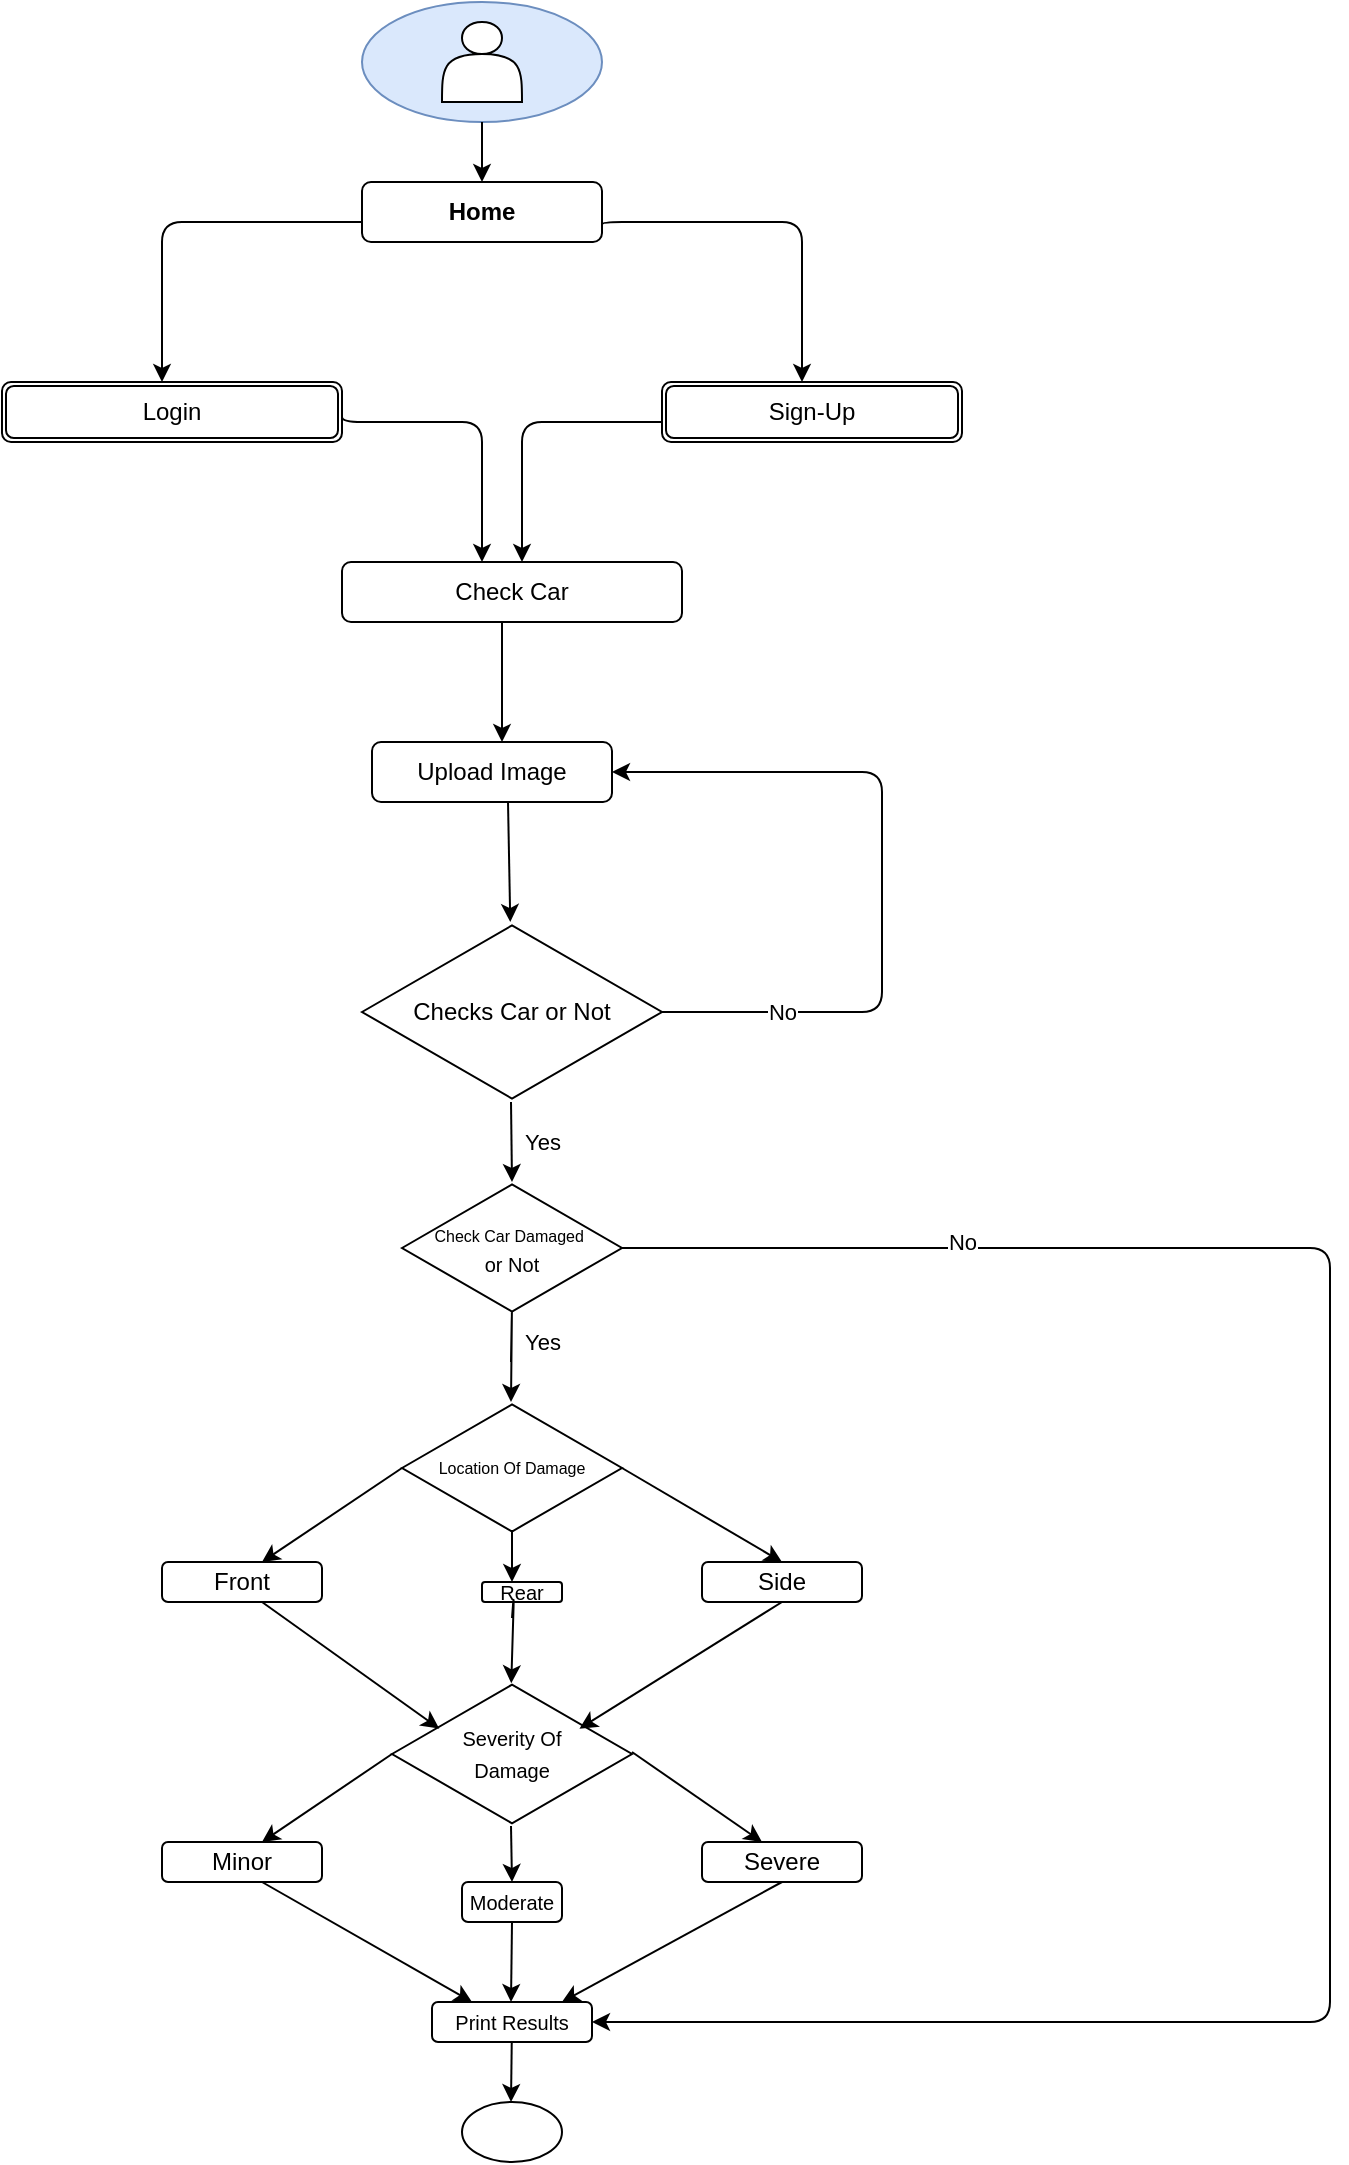 <mxfile version="13.1.3" type="device"><diagram id="aYf-8UAzhTtaqCWBemLy" name="Page-1"><mxGraphModel dx="782" dy="437" grid="1" gridSize="10" guides="1" tooltips="1" connect="1" arrows="1" fold="1" page="1" pageScale="1" pageWidth="850" pageHeight="1100" math="0" shadow="0"><root><mxCell id="0"/><mxCell id="1" parent="0"/><mxCell id="4wYanqnJJj18nlYuuwtP-1" value="" style="ellipse;whiteSpace=wrap;html=1;fillColor=#dae8fc;strokeColor=#6c8ebf;" vertex="1" parent="1"><mxGeometry x="300" y="10" width="120" height="60" as="geometry"/></mxCell><mxCell id="4wYanqnJJj18nlYuuwtP-2" value="" style="shape=actor;whiteSpace=wrap;html=1;" vertex="1" parent="1"><mxGeometry x="340" y="20" width="40" height="40" as="geometry"/></mxCell><mxCell id="4wYanqnJJj18nlYuuwtP-3" value="" style="endArrow=classic;html=1;exitX=0.5;exitY=1;exitDx=0;exitDy=0;" edge="1" parent="1" source="4wYanqnJJj18nlYuuwtP-1"><mxGeometry width="50" height="50" relative="1" as="geometry"><mxPoint x="370" y="250" as="sourcePoint"/><mxPoint x="360" y="100" as="targetPoint"/></mxGeometry></mxCell><mxCell id="4wYanqnJJj18nlYuuwtP-6" value="&lt;b&gt;Home&lt;/b&gt;" style="rounded=1;whiteSpace=wrap;html=1;" vertex="1" parent="1"><mxGeometry x="300" y="100" width="120" height="30" as="geometry"/></mxCell><mxCell id="4wYanqnJJj18nlYuuwtP-7" value="" style="edgeStyle=segmentEdgeStyle;endArrow=classic;html=1;" edge="1" parent="1"><mxGeometry width="50" height="50" relative="1" as="geometry"><mxPoint x="300" y="120" as="sourcePoint"/><mxPoint x="200" y="200" as="targetPoint"/><Array as="points"><mxPoint x="200" y="120"/><mxPoint x="200" y="190"/></Array></mxGeometry></mxCell><mxCell id="4wYanqnJJj18nlYuuwtP-8" value="Login" style="shape=ext;double=1;rounded=1;whiteSpace=wrap;html=1;" vertex="1" parent="1"><mxGeometry x="120" y="200" width="170" height="30" as="geometry"/></mxCell><mxCell id="4wYanqnJJj18nlYuuwtP-10" value="" style="edgeStyle=segmentEdgeStyle;endArrow=classic;html=1;exitX=1;exitY=0.75;exitDx=0;exitDy=0;" edge="1" parent="1" source="4wYanqnJJj18nlYuuwtP-6"><mxGeometry width="50" height="50" relative="1" as="geometry"><mxPoint x="470" y="120" as="sourcePoint"/><mxPoint x="520" y="200" as="targetPoint"/><Array as="points"><mxPoint x="420" y="120"/><mxPoint x="520" y="120"/></Array></mxGeometry></mxCell><mxCell id="4wYanqnJJj18nlYuuwtP-11" value="Sign-Up" style="shape=ext;double=1;rounded=1;whiteSpace=wrap;html=1;" vertex="1" parent="1"><mxGeometry x="450" y="200" width="150" height="30" as="geometry"/></mxCell><mxCell id="4wYanqnJJj18nlYuuwtP-14" value="" style="edgeStyle=segmentEdgeStyle;endArrow=classic;html=1;exitX=1;exitY=0.5;exitDx=0;exitDy=0;" edge="1" parent="1" source="4wYanqnJJj18nlYuuwtP-8"><mxGeometry width="50" height="50" relative="1" as="geometry"><mxPoint x="310" y="220" as="sourcePoint"/><mxPoint x="360" y="290" as="targetPoint"/><Array as="points"><mxPoint x="290" y="220"/><mxPoint x="360" y="220"/></Array></mxGeometry></mxCell><mxCell id="4wYanqnJJj18nlYuuwtP-18" value="" style="edgeStyle=segmentEdgeStyle;endArrow=classic;html=1;" edge="1" parent="1"><mxGeometry width="50" height="50" relative="1" as="geometry"><mxPoint x="450" y="220" as="sourcePoint"/><mxPoint x="380" y="290" as="targetPoint"/><Array as="points"><mxPoint x="380" y="220"/><mxPoint x="380" y="290"/></Array></mxGeometry></mxCell><mxCell id="4wYanqnJJj18nlYuuwtP-19" value="Check Car" style="rounded=1;whiteSpace=wrap;html=1;" vertex="1" parent="1"><mxGeometry x="290" y="290" width="170" height="30" as="geometry"/></mxCell><mxCell id="4wYanqnJJj18nlYuuwtP-20" value="" style="endArrow=classic;html=1;" edge="1" parent="1"><mxGeometry width="50" height="50" relative="1" as="geometry"><mxPoint x="370" y="320" as="sourcePoint"/><mxPoint x="370" y="380" as="targetPoint"/></mxGeometry></mxCell><mxCell id="4wYanqnJJj18nlYuuwtP-21" value="Upload Image" style="rounded=1;whiteSpace=wrap;html=1;" vertex="1" parent="1"><mxGeometry x="305" y="380" width="120" height="30" as="geometry"/></mxCell><mxCell id="4wYanqnJJj18nlYuuwtP-22" value="" style="endArrow=classic;html=1;" edge="1" parent="1" target="4wYanqnJJj18nlYuuwtP-23"><mxGeometry width="50" height="50" relative="1" as="geometry"><mxPoint x="373" y="410" as="sourcePoint"/><mxPoint x="370" y="470" as="targetPoint"/><Array as="points"/></mxGeometry></mxCell><mxCell id="4wYanqnJJj18nlYuuwtP-23" value="Checks Car or Not" style="html=1;whiteSpace=wrap;aspect=fixed;shape=isoRectangle;" vertex="1" parent="1"><mxGeometry x="300" y="470" width="150" height="90" as="geometry"/></mxCell><mxCell id="4wYanqnJJj18nlYuuwtP-26" value="No" style="edgeStyle=elbowEdgeStyle;elbow=horizontal;endArrow=classic;html=1;" edge="1" parent="1"><mxGeometry x="-0.671" width="50" height="50" relative="1" as="geometry"><mxPoint x="450" y="515" as="sourcePoint"/><mxPoint x="425" y="395" as="targetPoint"/><Array as="points"><mxPoint x="560" y="450"/></Array><mxPoint as="offset"/></mxGeometry></mxCell><mxCell id="4wYanqnJJj18nlYuuwtP-30" value="Yes" style="endArrow=classic;html=1;" edge="1" parent="1"><mxGeometry x="0.009" y="15" width="50" height="50" relative="1" as="geometry"><mxPoint x="374.5" y="560" as="sourcePoint"/><mxPoint x="375" y="600" as="targetPoint"/><Array as="points"/><mxPoint as="offset"/></mxGeometry></mxCell><mxCell id="4wYanqnJJj18nlYuuwtP-32" value="&lt;font style=&quot;font-size: 8px ; line-height: 120%&quot;&gt;Check Car Damaged&lt;/font&gt;&lt;font style=&quot;line-height: 120%&quot; size=&quot;1&quot;&gt;&amp;nbsp;&lt;br&gt;or Not&lt;br&gt;&lt;/font&gt;" style="html=1;whiteSpace=wrap;aspect=fixed;shape=isoRectangle;" vertex="1" parent="1"><mxGeometry x="320" y="600" width="110" height="66" as="geometry"/></mxCell><mxCell id="4wYanqnJJj18nlYuuwtP-36" value="Yes" style="endArrow=classic;html=1;" edge="1" parent="1"><mxGeometry x="-0.744" y="-15" width="50" height="50" relative="1" as="geometry"><mxPoint x="374.5" y="690" as="sourcePoint"/><mxPoint x="374.5" y="710" as="targetPoint"/><Array as="points"><mxPoint x="375" y="660"/></Array><mxPoint as="offset"/></mxGeometry></mxCell><mxCell id="4wYanqnJJj18nlYuuwtP-37" value="&lt;font style=&quot;line-height: 120%&quot;&gt;&lt;span style=&quot;font-size: 8px&quot;&gt;Location Of Damage&lt;/span&gt;&lt;br&gt;&lt;/font&gt;" style="html=1;whiteSpace=wrap;aspect=fixed;shape=isoRectangle;" vertex="1" parent="1"><mxGeometry x="320" y="710" width="110" height="66" as="geometry"/></mxCell><mxCell id="4wYanqnJJj18nlYuuwtP-38" value="" style="endArrow=classic;html=1;" edge="1" parent="1"><mxGeometry width="50" height="50" relative="1" as="geometry"><mxPoint x="320" y="743" as="sourcePoint"/><mxPoint x="250" y="790" as="targetPoint"/></mxGeometry></mxCell><mxCell id="4wYanqnJJj18nlYuuwtP-39" value="" style="endArrow=classic;html=1;" edge="1" parent="1"><mxGeometry width="50" height="50" relative="1" as="geometry"><mxPoint x="430" y="743" as="sourcePoint"/><mxPoint x="510" y="790" as="targetPoint"/></mxGeometry></mxCell><mxCell id="4wYanqnJJj18nlYuuwtP-41" value="Front" style="rounded=1;whiteSpace=wrap;html=1;" vertex="1" parent="1"><mxGeometry x="200" y="790" width="80" height="20" as="geometry"/></mxCell><mxCell id="4wYanqnJJj18nlYuuwtP-43" value="Side" style="rounded=1;whiteSpace=wrap;html=1;" vertex="1" parent="1"><mxGeometry x="470" y="790" width="80" height="20" as="geometry"/></mxCell><mxCell id="4wYanqnJJj18nlYuuwtP-45" value="" style="endArrow=classic;html=1;" edge="1" parent="1"><mxGeometry width="50" height="50" relative="1" as="geometry"><mxPoint x="375" y="774" as="sourcePoint"/><mxPoint x="375" y="800" as="targetPoint"/></mxGeometry></mxCell><mxCell id="4wYanqnJJj18nlYuuwtP-46" value="&lt;font size=&quot;1&quot;&gt;Rear&lt;/font&gt;" style="rounded=1;whiteSpace=wrap;html=1;" vertex="1" parent="1"><mxGeometry x="360" y="800" width="40" height="10" as="geometry"/></mxCell><mxCell id="4wYanqnJJj18nlYuuwtP-47" value="" style="endArrow=classic;html=1;entryX=0.497;entryY=0.009;entryDx=0;entryDy=0;entryPerimeter=0;" edge="1" parent="1" target="4wYanqnJJj18nlYuuwtP-48"><mxGeometry width="50" height="50" relative="1" as="geometry"><mxPoint x="375" y="818" as="sourcePoint"/><mxPoint x="376" y="880" as="targetPoint"/><Array as="points"><mxPoint x="376" y="805"/></Array></mxGeometry></mxCell><mxCell id="4wYanqnJJj18nlYuuwtP-48" value="&lt;font style=&quot;line-height: 120%&quot;&gt;&lt;span style=&quot;font-size: 10px&quot;&gt;Severity Of&lt;br&gt;&lt;/span&gt;&lt;font style=&quot;font-size: 10px&quot;&gt;Damage&lt;/font&gt;&lt;br&gt;&lt;/font&gt;" style="html=1;whiteSpace=wrap;aspect=fixed;shape=isoRectangle;" vertex="1" parent="1"><mxGeometry x="315" y="850" width="120" height="72" as="geometry"/></mxCell><mxCell id="4wYanqnJJj18nlYuuwtP-51" value="" style="endArrow=classic;html=1;entryX=0.197;entryY=0.324;entryDx=0;entryDy=0;entryPerimeter=0;" edge="1" parent="1" target="4wYanqnJJj18nlYuuwtP-48"><mxGeometry width="50" height="50" relative="1" as="geometry"><mxPoint x="250" y="810" as="sourcePoint"/><mxPoint x="330" y="880" as="targetPoint"/></mxGeometry></mxCell><mxCell id="4wYanqnJJj18nlYuuwtP-52" value="" style="endArrow=classic;html=1;entryX=0.781;entryY=0.324;entryDx=0;entryDy=0;entryPerimeter=0;exitX=0.5;exitY=1;exitDx=0;exitDy=0;" edge="1" parent="1" source="4wYanqnJJj18nlYuuwtP-43" target="4wYanqnJJj18nlYuuwtP-48"><mxGeometry width="50" height="50" relative="1" as="geometry"><mxPoint x="510" y="850" as="sourcePoint"/><mxPoint x="600" y="932" as="targetPoint"/></mxGeometry></mxCell><mxCell id="4wYanqnJJj18nlYuuwtP-57" value="" style="endArrow=classic;html=1;" edge="1" parent="1"><mxGeometry width="50" height="50" relative="1" as="geometry"><mxPoint x="435" y="885" as="sourcePoint"/><mxPoint x="500" y="930" as="targetPoint"/></mxGeometry></mxCell><mxCell id="4wYanqnJJj18nlYuuwtP-58" value="" style="endArrow=classic;html=1;" edge="1" parent="1"><mxGeometry width="50" height="50" relative="1" as="geometry"><mxPoint x="374.5" y="922" as="sourcePoint"/><mxPoint x="375" y="950" as="targetPoint"/><Array as="points"><mxPoint x="374.5" y="922"/></Array></mxGeometry></mxCell><mxCell id="4wYanqnJJj18nlYuuwtP-59" value="" style="endArrow=classic;html=1;" edge="1" parent="1"><mxGeometry width="50" height="50" relative="1" as="geometry"><mxPoint x="315" y="886" as="sourcePoint"/><mxPoint x="250" y="930" as="targetPoint"/></mxGeometry></mxCell><mxCell id="4wYanqnJJj18nlYuuwtP-61" value="&lt;font style=&quot;font-size: 12px&quot;&gt;Minor&lt;/font&gt;" style="rounded=1;whiteSpace=wrap;html=1;" vertex="1" parent="1"><mxGeometry x="200" y="930" width="80" height="20" as="geometry"/></mxCell><mxCell id="4wYanqnJJj18nlYuuwtP-62" value="Severe" style="rounded=1;whiteSpace=wrap;html=1;" vertex="1" parent="1"><mxGeometry x="470" y="930" width="80" height="20" as="geometry"/></mxCell><mxCell id="4wYanqnJJj18nlYuuwtP-71" style="edgeStyle=orthogonalEdgeStyle;rounded=0;orthogonalLoop=1;jettySize=auto;html=1;exitX=0.5;exitY=0;exitDx=0;exitDy=0;" edge="1" parent="1" source="4wYanqnJJj18nlYuuwtP-68"><mxGeometry relative="1" as="geometry"><mxPoint x="375" y="950" as="targetPoint"/></mxGeometry></mxCell><mxCell id="4wYanqnJJj18nlYuuwtP-68" value="&lt;font size=&quot;1&quot;&gt;Moderate&lt;/font&gt;" style="rounded=1;whiteSpace=wrap;html=1;" vertex="1" parent="1"><mxGeometry x="350" y="950" width="50" height="20" as="geometry"/></mxCell><mxCell id="4wYanqnJJj18nlYuuwtP-70" value="" style="endArrow=classic;html=1;" edge="1" parent="1"><mxGeometry width="50" height="50" relative="1" as="geometry"><mxPoint x="375" y="970" as="sourcePoint"/><mxPoint x="374.5" y="1010" as="targetPoint"/></mxGeometry></mxCell><mxCell id="4wYanqnJJj18nlYuuwtP-72" value="" style="endArrow=classic;html=1;entryX=0.25;entryY=0;entryDx=0;entryDy=0;" edge="1" parent="1" target="4wYanqnJJj18nlYuuwtP-69"><mxGeometry width="50" height="50" relative="1" as="geometry"><mxPoint x="250" y="950" as="sourcePoint"/><mxPoint x="320" y="990" as="targetPoint"/></mxGeometry></mxCell><mxCell id="4wYanqnJJj18nlYuuwtP-73" value="" style="endArrow=classic;html=1;entryX=0.781;entryY=0.324;entryDx=0;entryDy=0;entryPerimeter=0;" edge="1" parent="1"><mxGeometry width="50" height="50" relative="1" as="geometry"><mxPoint x="510" y="950" as="sourcePoint"/><mxPoint x="400" y="1009.998" as="targetPoint"/></mxGeometry></mxCell><mxCell id="4wYanqnJJj18nlYuuwtP-74" value="" style="endArrow=classic;html=1;" edge="1" parent="1" source="4wYanqnJJj18nlYuuwtP-69"><mxGeometry width="50" height="50" relative="1" as="geometry"><mxPoint x="375" y="1020" as="sourcePoint"/><mxPoint x="374.5" y="1060" as="targetPoint"/></mxGeometry></mxCell><mxCell id="4wYanqnJJj18nlYuuwtP-69" value="&lt;font style=&quot;font-size: 10px&quot;&gt;P&lt;/font&gt;&lt;font size=&quot;1&quot;&gt;rint Results&lt;/font&gt;" style="rounded=1;whiteSpace=wrap;html=1;" vertex="1" parent="1"><mxGeometry x="335" y="1010" width="80" height="20" as="geometry"/></mxCell><mxCell id="4wYanqnJJj18nlYuuwtP-78" value="" style="ellipse;whiteSpace=wrap;html=1;" vertex="1" parent="1"><mxGeometry x="350" y="1060" width="50" height="30" as="geometry"/></mxCell><mxCell id="4wYanqnJJj18nlYuuwtP-80" value="No" style="edgeStyle=elbowEdgeStyle;elbow=horizontal;endArrow=classic;html=1;entryX=1;entryY=0.5;entryDx=0;entryDy=0;" edge="1" parent="1" target="4wYanqnJJj18nlYuuwtP-69"><mxGeometry x="-0.694" y="3" width="50" height="50" relative="1" as="geometry"><mxPoint x="430" y="633" as="sourcePoint"/><mxPoint x="614" y="790" as="targetPoint"/><Array as="points"><mxPoint x="784" y="595"/></Array><mxPoint as="offset"/></mxGeometry></mxCell></root></mxGraphModel></diagram></mxfile>